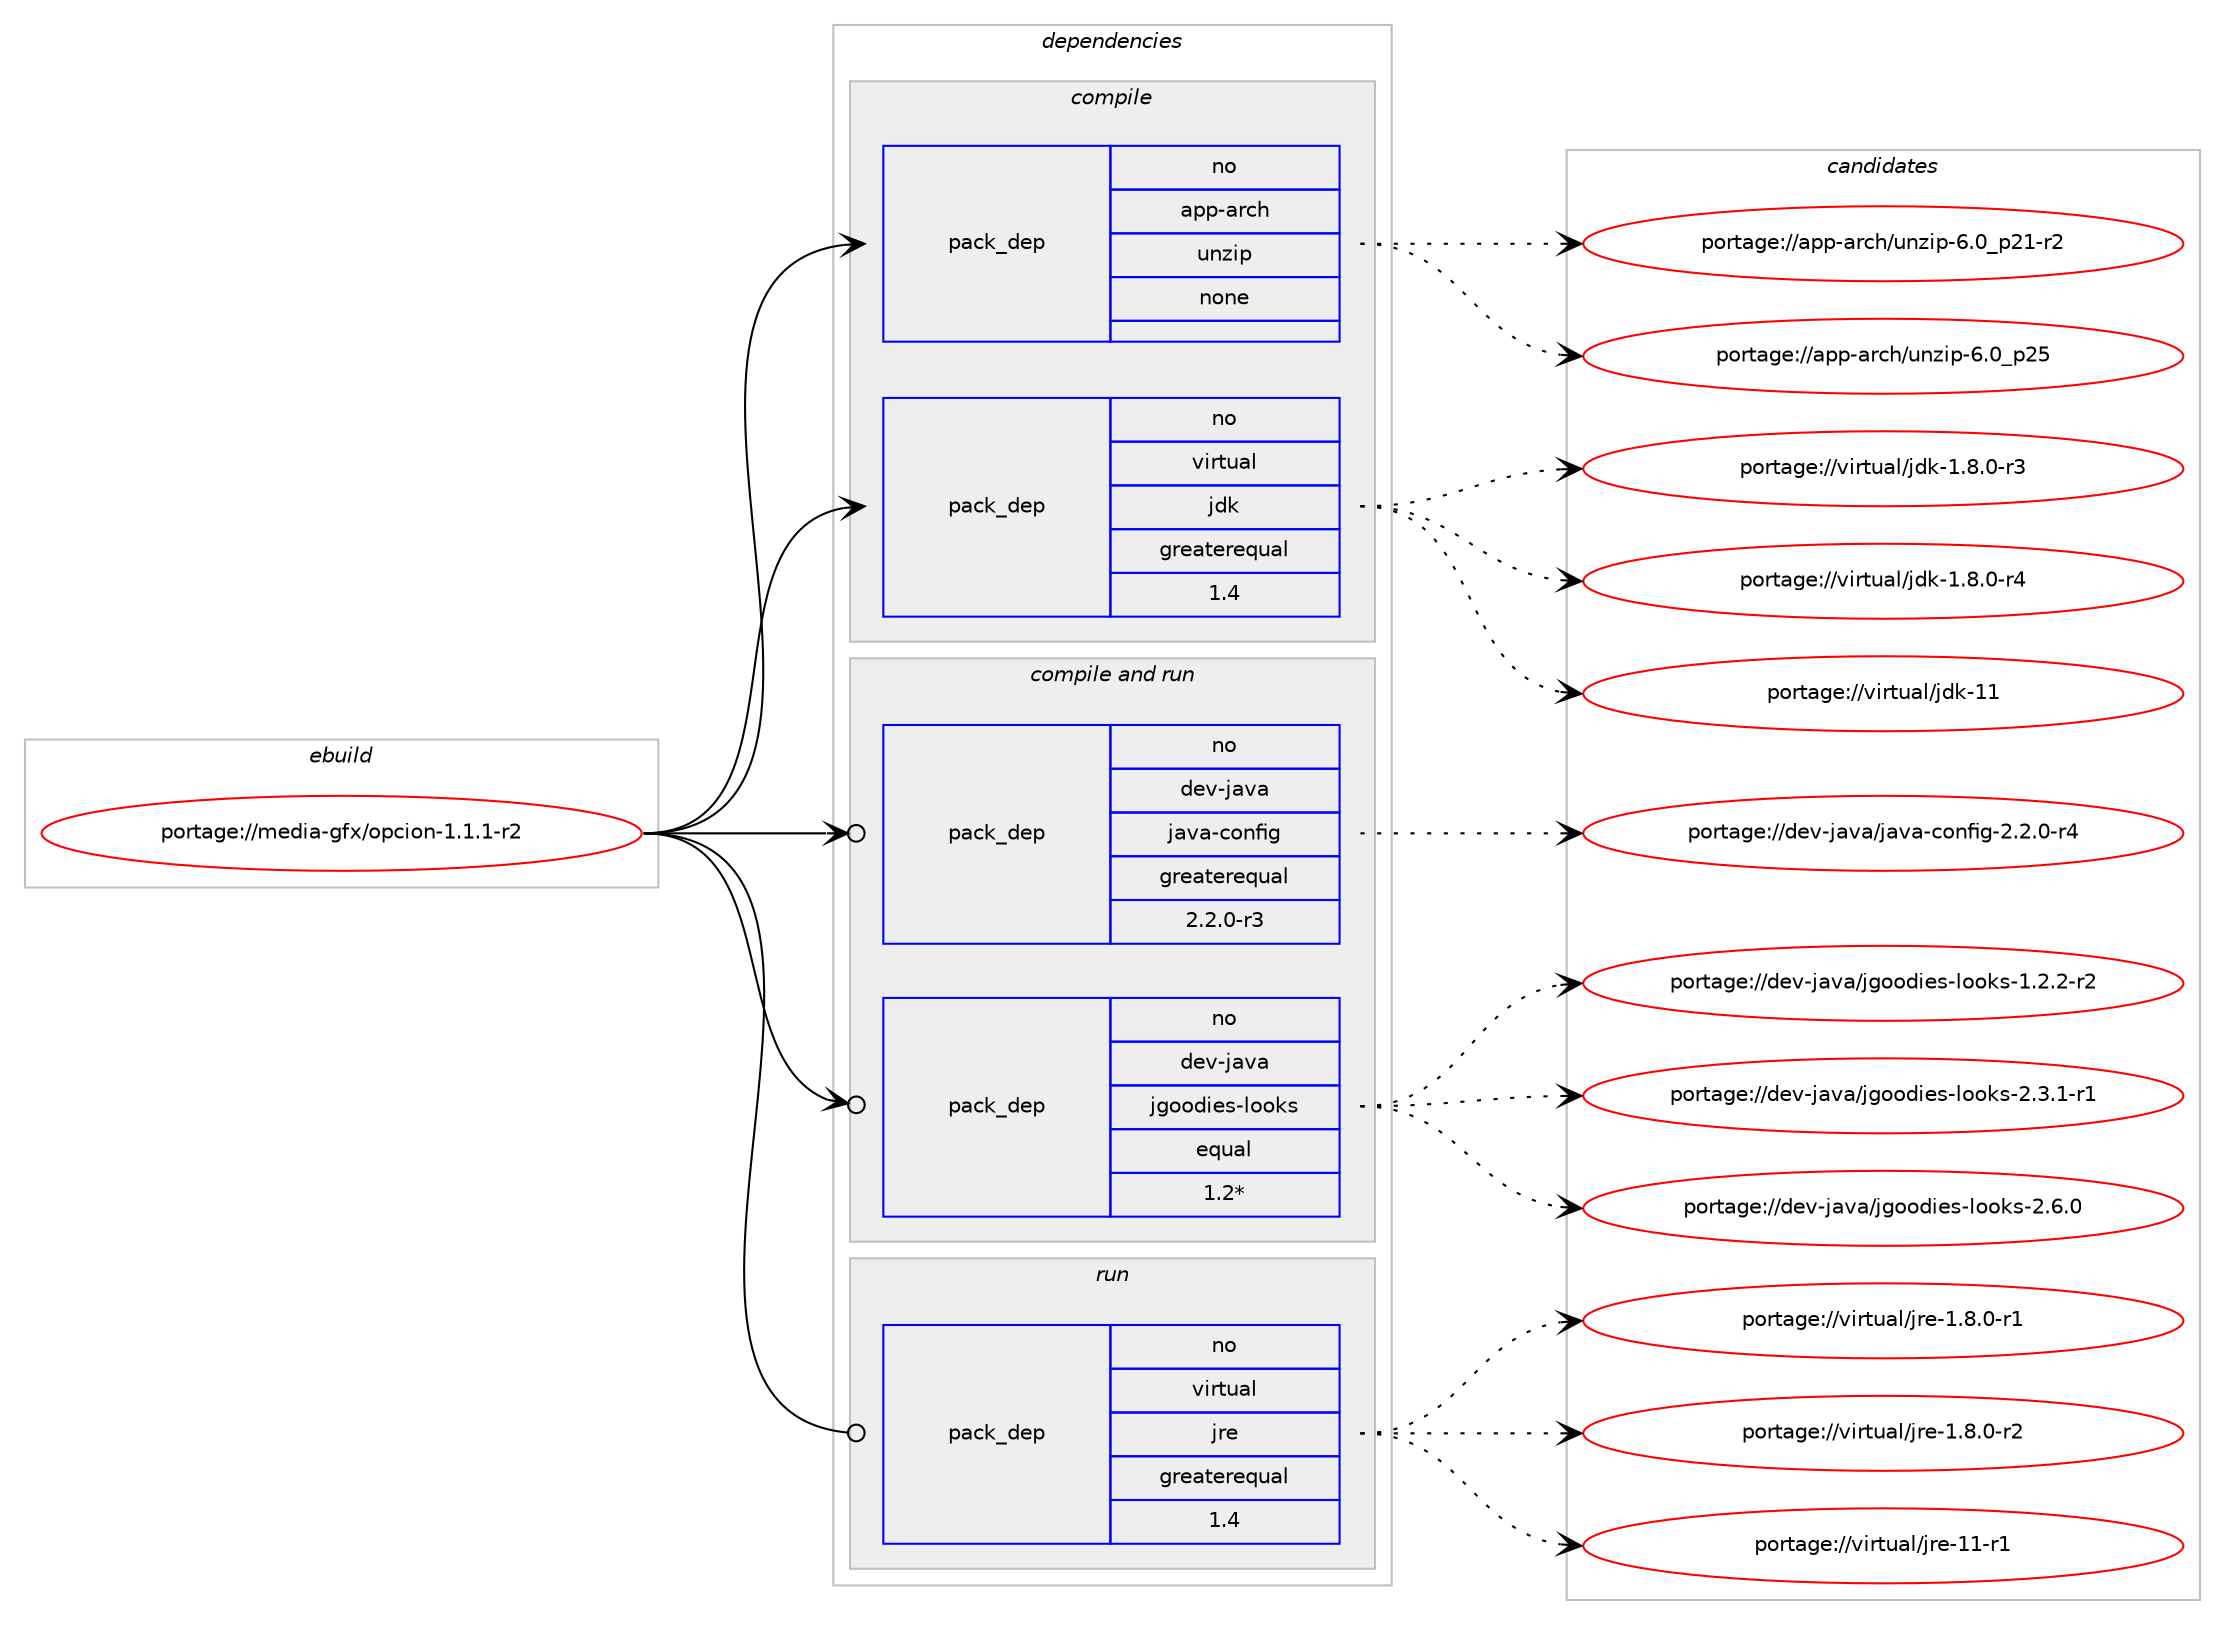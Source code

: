 digraph prolog {

# *************
# Graph options
# *************

newrank=true;
concentrate=true;
compound=true;
graph [rankdir=LR,fontname=Helvetica,fontsize=10,ranksep=1.5];#, ranksep=2.5, nodesep=0.2];
edge  [arrowhead=vee];
node  [fontname=Helvetica,fontsize=10];

# **********
# The ebuild
# **********

subgraph cluster_leftcol {
color=gray;
rank=same;
label=<<i>ebuild</i>>;
id [label="portage://media-gfx/opcion-1.1.1-r2", color=red, width=4, href="../media-gfx/opcion-1.1.1-r2.svg"];
}

# ****************
# The dependencies
# ****************

subgraph cluster_midcol {
color=gray;
label=<<i>dependencies</i>>;
subgraph cluster_compile {
fillcolor="#eeeeee";
style=filled;
label=<<i>compile</i>>;
subgraph pack231499 {
dependency315450 [label=<<TABLE BORDER="0" CELLBORDER="1" CELLSPACING="0" CELLPADDING="4" WIDTH="220"><TR><TD ROWSPAN="6" CELLPADDING="30">pack_dep</TD></TR><TR><TD WIDTH="110">no</TD></TR><TR><TD>app-arch</TD></TR><TR><TD>unzip</TD></TR><TR><TD>none</TD></TR><TR><TD></TD></TR></TABLE>>, shape=none, color=blue];
}
id:e -> dependency315450:w [weight=20,style="solid",arrowhead="vee"];
subgraph pack231500 {
dependency315451 [label=<<TABLE BORDER="0" CELLBORDER="1" CELLSPACING="0" CELLPADDING="4" WIDTH="220"><TR><TD ROWSPAN="6" CELLPADDING="30">pack_dep</TD></TR><TR><TD WIDTH="110">no</TD></TR><TR><TD>virtual</TD></TR><TR><TD>jdk</TD></TR><TR><TD>greaterequal</TD></TR><TR><TD>1.4</TD></TR></TABLE>>, shape=none, color=blue];
}
id:e -> dependency315451:w [weight=20,style="solid",arrowhead="vee"];
}
subgraph cluster_compileandrun {
fillcolor="#eeeeee";
style=filled;
label=<<i>compile and run</i>>;
subgraph pack231501 {
dependency315452 [label=<<TABLE BORDER="0" CELLBORDER="1" CELLSPACING="0" CELLPADDING="4" WIDTH="220"><TR><TD ROWSPAN="6" CELLPADDING="30">pack_dep</TD></TR><TR><TD WIDTH="110">no</TD></TR><TR><TD>dev-java</TD></TR><TR><TD>java-config</TD></TR><TR><TD>greaterequal</TD></TR><TR><TD>2.2.0-r3</TD></TR></TABLE>>, shape=none, color=blue];
}
id:e -> dependency315452:w [weight=20,style="solid",arrowhead="odotvee"];
subgraph pack231502 {
dependency315453 [label=<<TABLE BORDER="0" CELLBORDER="1" CELLSPACING="0" CELLPADDING="4" WIDTH="220"><TR><TD ROWSPAN="6" CELLPADDING="30">pack_dep</TD></TR><TR><TD WIDTH="110">no</TD></TR><TR><TD>dev-java</TD></TR><TR><TD>jgoodies-looks</TD></TR><TR><TD>equal</TD></TR><TR><TD>1.2*</TD></TR></TABLE>>, shape=none, color=blue];
}
id:e -> dependency315453:w [weight=20,style="solid",arrowhead="odotvee"];
}
subgraph cluster_run {
fillcolor="#eeeeee";
style=filled;
label=<<i>run</i>>;
subgraph pack231503 {
dependency315454 [label=<<TABLE BORDER="0" CELLBORDER="1" CELLSPACING="0" CELLPADDING="4" WIDTH="220"><TR><TD ROWSPAN="6" CELLPADDING="30">pack_dep</TD></TR><TR><TD WIDTH="110">no</TD></TR><TR><TD>virtual</TD></TR><TR><TD>jre</TD></TR><TR><TD>greaterequal</TD></TR><TR><TD>1.4</TD></TR></TABLE>>, shape=none, color=blue];
}
id:e -> dependency315454:w [weight=20,style="solid",arrowhead="odot"];
}
}

# **************
# The candidates
# **************

subgraph cluster_choices {
rank=same;
color=gray;
label=<<i>candidates</i>>;

subgraph choice231499 {
color=black;
nodesep=1;
choiceportage9711211245971149910447117110122105112455446489511250494511450 [label="portage://app-arch/unzip-6.0_p21-r2", color=red, width=4,href="../app-arch/unzip-6.0_p21-r2.svg"];
choiceportage971121124597114991044711711012210511245544648951125053 [label="portage://app-arch/unzip-6.0_p25", color=red, width=4,href="../app-arch/unzip-6.0_p25.svg"];
dependency315450:e -> choiceportage9711211245971149910447117110122105112455446489511250494511450:w [style=dotted,weight="100"];
dependency315450:e -> choiceportage971121124597114991044711711012210511245544648951125053:w [style=dotted,weight="100"];
}
subgraph choice231500 {
color=black;
nodesep=1;
choiceportage11810511411611797108471061001074549465646484511451 [label="portage://virtual/jdk-1.8.0-r3", color=red, width=4,href="../virtual/jdk-1.8.0-r3.svg"];
choiceportage11810511411611797108471061001074549465646484511452 [label="portage://virtual/jdk-1.8.0-r4", color=red, width=4,href="../virtual/jdk-1.8.0-r4.svg"];
choiceportage1181051141161179710847106100107454949 [label="portage://virtual/jdk-11", color=red, width=4,href="../virtual/jdk-11.svg"];
dependency315451:e -> choiceportage11810511411611797108471061001074549465646484511451:w [style=dotted,weight="100"];
dependency315451:e -> choiceportage11810511411611797108471061001074549465646484511452:w [style=dotted,weight="100"];
dependency315451:e -> choiceportage1181051141161179710847106100107454949:w [style=dotted,weight="100"];
}
subgraph choice231501 {
color=black;
nodesep=1;
choiceportage10010111845106971189747106971189745991111101021051034550465046484511452 [label="portage://dev-java/java-config-2.2.0-r4", color=red, width=4,href="../dev-java/java-config-2.2.0-r4.svg"];
dependency315452:e -> choiceportage10010111845106971189747106971189745991111101021051034550465046484511452:w [style=dotted,weight="100"];
}
subgraph choice231502 {
color=black;
nodesep=1;
choiceportage10010111845106971189747106103111111100105101115451081111111071154549465046504511450 [label="portage://dev-java/jgoodies-looks-1.2.2-r2", color=red, width=4,href="../dev-java/jgoodies-looks-1.2.2-r2.svg"];
choiceportage10010111845106971189747106103111111100105101115451081111111071154550465146494511449 [label="portage://dev-java/jgoodies-looks-2.3.1-r1", color=red, width=4,href="../dev-java/jgoodies-looks-2.3.1-r1.svg"];
choiceportage1001011184510697118974710610311111110010510111545108111111107115455046544648 [label="portage://dev-java/jgoodies-looks-2.6.0", color=red, width=4,href="../dev-java/jgoodies-looks-2.6.0.svg"];
dependency315453:e -> choiceportage10010111845106971189747106103111111100105101115451081111111071154549465046504511450:w [style=dotted,weight="100"];
dependency315453:e -> choiceportage10010111845106971189747106103111111100105101115451081111111071154550465146494511449:w [style=dotted,weight="100"];
dependency315453:e -> choiceportage1001011184510697118974710610311111110010510111545108111111107115455046544648:w [style=dotted,weight="100"];
}
subgraph choice231503 {
color=black;
nodesep=1;
choiceportage11810511411611797108471061141014549465646484511449 [label="portage://virtual/jre-1.8.0-r1", color=red, width=4,href="../virtual/jre-1.8.0-r1.svg"];
choiceportage11810511411611797108471061141014549465646484511450 [label="portage://virtual/jre-1.8.0-r2", color=red, width=4,href="../virtual/jre-1.8.0-r2.svg"];
choiceportage11810511411611797108471061141014549494511449 [label="portage://virtual/jre-11-r1", color=red, width=4,href="../virtual/jre-11-r1.svg"];
dependency315454:e -> choiceportage11810511411611797108471061141014549465646484511449:w [style=dotted,weight="100"];
dependency315454:e -> choiceportage11810511411611797108471061141014549465646484511450:w [style=dotted,weight="100"];
dependency315454:e -> choiceportage11810511411611797108471061141014549494511449:w [style=dotted,weight="100"];
}
}

}
